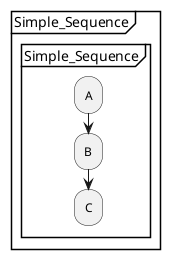 @startuml
partition "Simple_Sequence" {
    group "Simple_Sequence"
        :A;
        :B;
        :C;
    end group
}
@enduml